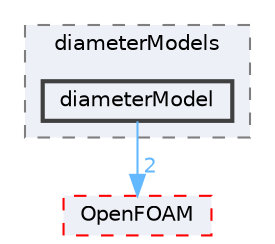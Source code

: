 digraph "src/phaseSystemModels/multiphaseEuler/multiphaseSystem/diameterModels/diameterModel"
{
 // LATEX_PDF_SIZE
  bgcolor="transparent";
  edge [fontname=Helvetica,fontsize=10,labelfontname=Helvetica,labelfontsize=10];
  node [fontname=Helvetica,fontsize=10,shape=box,height=0.2,width=0.4];
  compound=true
  subgraph clusterdir_538a314a2ed9b300b2cfed49a680031c {
    graph [ bgcolor="#edf0f7", pencolor="grey50", label="diameterModels", fontname=Helvetica,fontsize=10 style="filled,dashed", URL="dir_538a314a2ed9b300b2cfed49a680031c.html",tooltip=""]
  dir_7b7b75d09ffe3db156959fa2485128f2 [label="diameterModel", fillcolor="#edf0f7", color="grey25", style="filled,bold", URL="dir_7b7b75d09ffe3db156959fa2485128f2.html",tooltip=""];
  }
  dir_c5473ff19b20e6ec4dfe5c310b3778a8 [label="OpenFOAM", fillcolor="#edf0f7", color="red", style="filled,dashed", URL="dir_c5473ff19b20e6ec4dfe5c310b3778a8.html",tooltip=""];
  dir_7b7b75d09ffe3db156959fa2485128f2->dir_c5473ff19b20e6ec4dfe5c310b3778a8 [headlabel="2", labeldistance=1.5 headhref="dir_000912_002695.html" href="dir_000912_002695.html" color="steelblue1" fontcolor="steelblue1"];
}
